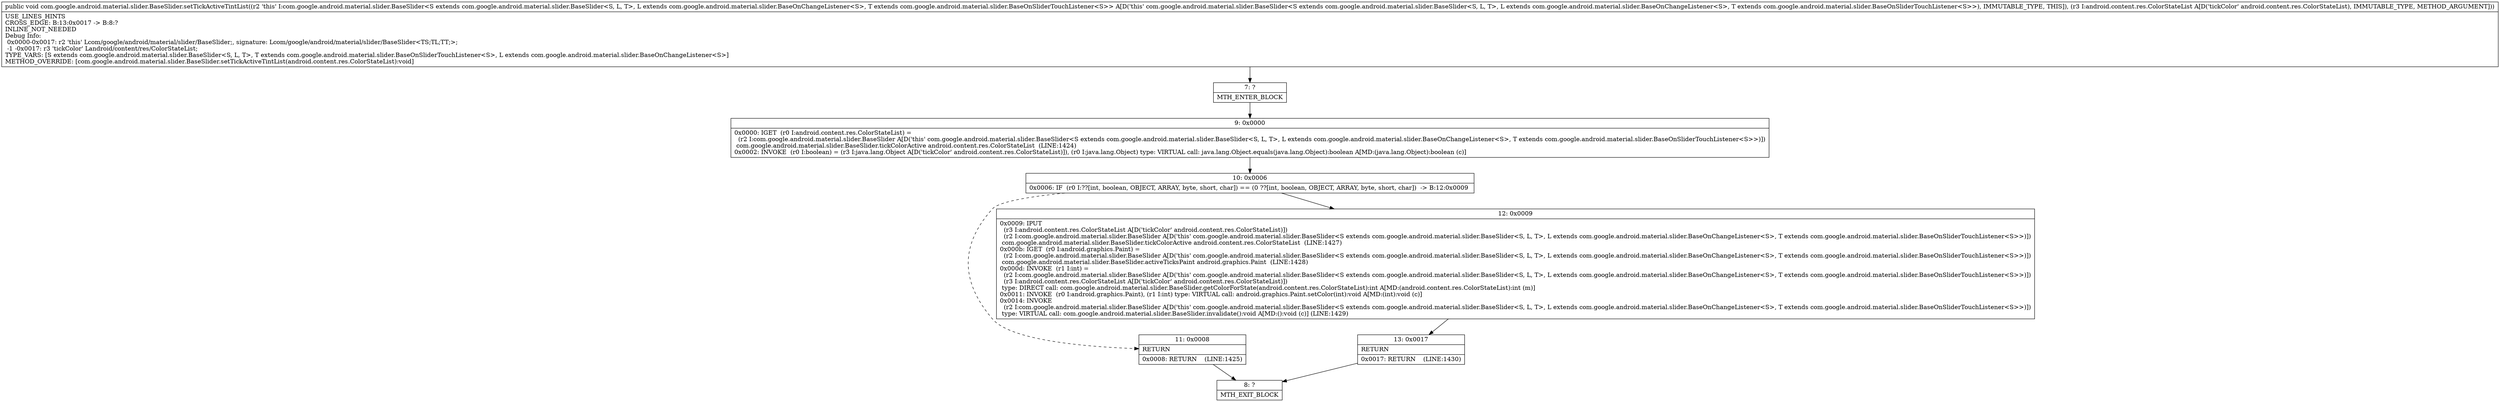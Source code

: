 digraph "CFG forcom.google.android.material.slider.BaseSlider.setTickActiveTintList(Landroid\/content\/res\/ColorStateList;)V" {
Node_7 [shape=record,label="{7\:\ ?|MTH_ENTER_BLOCK\l}"];
Node_9 [shape=record,label="{9\:\ 0x0000|0x0000: IGET  (r0 I:android.content.res.ColorStateList) = \l  (r2 I:com.google.android.material.slider.BaseSlider A[D('this' com.google.android.material.slider.BaseSlider\<S extends com.google.android.material.slider.BaseSlider\<S, L, T\>, L extends com.google.android.material.slider.BaseOnChangeListener\<S\>, T extends com.google.android.material.slider.BaseOnSliderTouchListener\<S\>\>)])\l com.google.android.material.slider.BaseSlider.tickColorActive android.content.res.ColorStateList  (LINE:1424)\l0x0002: INVOKE  (r0 I:boolean) = (r3 I:java.lang.Object A[D('tickColor' android.content.res.ColorStateList)]), (r0 I:java.lang.Object) type: VIRTUAL call: java.lang.Object.equals(java.lang.Object):boolean A[MD:(java.lang.Object):boolean (c)]\l}"];
Node_10 [shape=record,label="{10\:\ 0x0006|0x0006: IF  (r0 I:??[int, boolean, OBJECT, ARRAY, byte, short, char]) == (0 ??[int, boolean, OBJECT, ARRAY, byte, short, char])  \-\> B:12:0x0009 \l}"];
Node_11 [shape=record,label="{11\:\ 0x0008|RETURN\l|0x0008: RETURN    (LINE:1425)\l}"];
Node_8 [shape=record,label="{8\:\ ?|MTH_EXIT_BLOCK\l}"];
Node_12 [shape=record,label="{12\:\ 0x0009|0x0009: IPUT  \l  (r3 I:android.content.res.ColorStateList A[D('tickColor' android.content.res.ColorStateList)])\l  (r2 I:com.google.android.material.slider.BaseSlider A[D('this' com.google.android.material.slider.BaseSlider\<S extends com.google.android.material.slider.BaseSlider\<S, L, T\>, L extends com.google.android.material.slider.BaseOnChangeListener\<S\>, T extends com.google.android.material.slider.BaseOnSliderTouchListener\<S\>\>)])\l com.google.android.material.slider.BaseSlider.tickColorActive android.content.res.ColorStateList  (LINE:1427)\l0x000b: IGET  (r0 I:android.graphics.Paint) = \l  (r2 I:com.google.android.material.slider.BaseSlider A[D('this' com.google.android.material.slider.BaseSlider\<S extends com.google.android.material.slider.BaseSlider\<S, L, T\>, L extends com.google.android.material.slider.BaseOnChangeListener\<S\>, T extends com.google.android.material.slider.BaseOnSliderTouchListener\<S\>\>)])\l com.google.android.material.slider.BaseSlider.activeTicksPaint android.graphics.Paint  (LINE:1428)\l0x000d: INVOKE  (r1 I:int) = \l  (r2 I:com.google.android.material.slider.BaseSlider A[D('this' com.google.android.material.slider.BaseSlider\<S extends com.google.android.material.slider.BaseSlider\<S, L, T\>, L extends com.google.android.material.slider.BaseOnChangeListener\<S\>, T extends com.google.android.material.slider.BaseOnSliderTouchListener\<S\>\>)])\l  (r3 I:android.content.res.ColorStateList A[D('tickColor' android.content.res.ColorStateList)])\l type: DIRECT call: com.google.android.material.slider.BaseSlider.getColorForState(android.content.res.ColorStateList):int A[MD:(android.content.res.ColorStateList):int (m)]\l0x0011: INVOKE  (r0 I:android.graphics.Paint), (r1 I:int) type: VIRTUAL call: android.graphics.Paint.setColor(int):void A[MD:(int):void (c)]\l0x0014: INVOKE  \l  (r2 I:com.google.android.material.slider.BaseSlider A[D('this' com.google.android.material.slider.BaseSlider\<S extends com.google.android.material.slider.BaseSlider\<S, L, T\>, L extends com.google.android.material.slider.BaseOnChangeListener\<S\>, T extends com.google.android.material.slider.BaseOnSliderTouchListener\<S\>\>)])\l type: VIRTUAL call: com.google.android.material.slider.BaseSlider.invalidate():void A[MD:():void (c)] (LINE:1429)\l}"];
Node_13 [shape=record,label="{13\:\ 0x0017|RETURN\l|0x0017: RETURN    (LINE:1430)\l}"];
MethodNode[shape=record,label="{public void com.google.android.material.slider.BaseSlider.setTickActiveTintList((r2 'this' I:com.google.android.material.slider.BaseSlider\<S extends com.google.android.material.slider.BaseSlider\<S, L, T\>, L extends com.google.android.material.slider.BaseOnChangeListener\<S\>, T extends com.google.android.material.slider.BaseOnSliderTouchListener\<S\>\> A[D('this' com.google.android.material.slider.BaseSlider\<S extends com.google.android.material.slider.BaseSlider\<S, L, T\>, L extends com.google.android.material.slider.BaseOnChangeListener\<S\>, T extends com.google.android.material.slider.BaseOnSliderTouchListener\<S\>\>), IMMUTABLE_TYPE, THIS]), (r3 I:android.content.res.ColorStateList A[D('tickColor' android.content.res.ColorStateList), IMMUTABLE_TYPE, METHOD_ARGUMENT]))  | USE_LINES_HINTS\lCROSS_EDGE: B:13:0x0017 \-\> B:8:?\lINLINE_NOT_NEEDED\lDebug Info:\l  0x0000\-0x0017: r2 'this' Lcom\/google\/android\/material\/slider\/BaseSlider;, signature: Lcom\/google\/android\/material\/slider\/BaseSlider\<TS;TL;TT;\>;\l  \-1 \-0x0017: r3 'tickColor' Landroid\/content\/res\/ColorStateList;\lTYPE_VARS: [S extends com.google.android.material.slider.BaseSlider\<S, L, T\>, T extends com.google.android.material.slider.BaseOnSliderTouchListener\<S\>, L extends com.google.android.material.slider.BaseOnChangeListener\<S\>]\lMETHOD_OVERRIDE: [com.google.android.material.slider.BaseSlider.setTickActiveTintList(android.content.res.ColorStateList):void]\l}"];
MethodNode -> Node_7;Node_7 -> Node_9;
Node_9 -> Node_10;
Node_10 -> Node_11[style=dashed];
Node_10 -> Node_12;
Node_11 -> Node_8;
Node_12 -> Node_13;
Node_13 -> Node_8;
}

